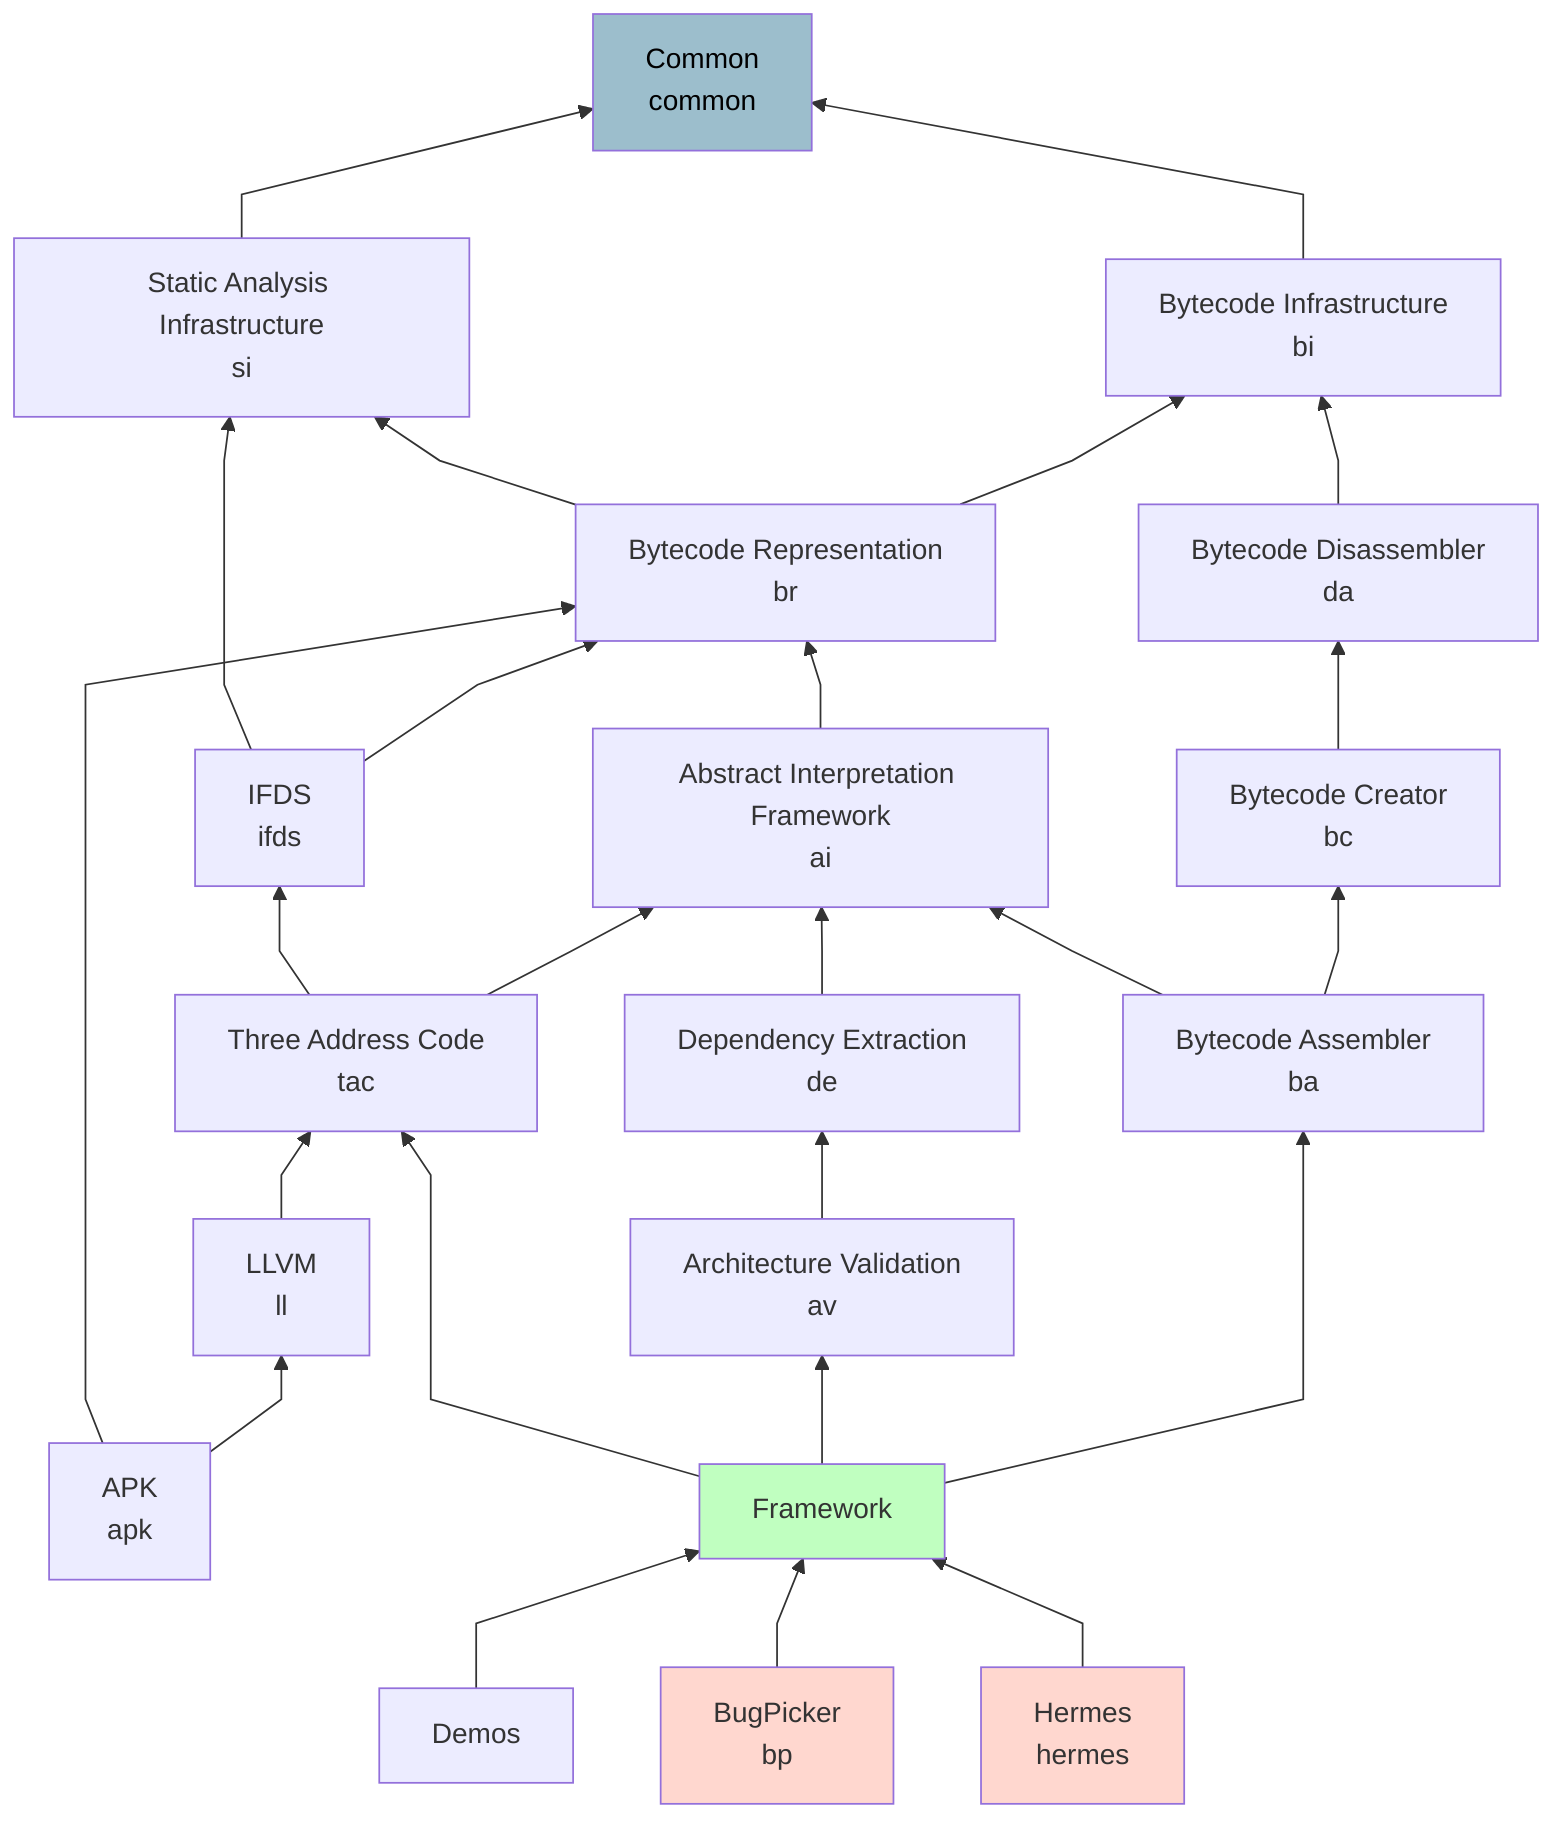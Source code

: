 %%{ init: { 'flowchart': { 'curve': 'linear' } } }%%
flowchart BT
    common[Common<br>common]

    si[Static Analysis Infrastructure<br>si]
    bi[Bytecode Infrastructure<br>bi]

    br[Bytecode Representation<br>br]
    da[Bytecode Disassembler<br>da]

    ifds[IFDS<br>ifds]
    ai[Abstract Interpretation Framework<br>ai]
    bc[Bytecode Creator<br>bc]

    tac[Three Address Code<br>tac]
    de[Dependency Extraction<br>de]
    ba[Bytecode Assembler<br>ba]

    ll[LLVM<br>ll]
    apk[APK<br>apk]
    av[Architecture Validation<br>av]

    framework[Framework]

    demos[Demos]
    bp[BugPicker<br>bp]
    hermes[Hermes<br>hermes]

    style common fill:#9cbecc,color:black
    style framework fill:#c0ffc0
    style bp fill:#ffd7cf
    style hermes fill:#ffd7cf

    si --> common

    bi --> common

    br --> si
    br --> bi
    da --> bi

    ifds --> si
    ifds --> br

    ai --> br

    bc --> da

    de --> ai

    tac --> ifds
    tac --> ai

    ll --> tac

    apk --> br
    apk --> ll

    ba --> ai
    ba --> bc

    av --> de

    framework --> tac
    framework --> av
    framework --> ba
    
    demos --> framework
    bp --> framework
    hermes --> framework